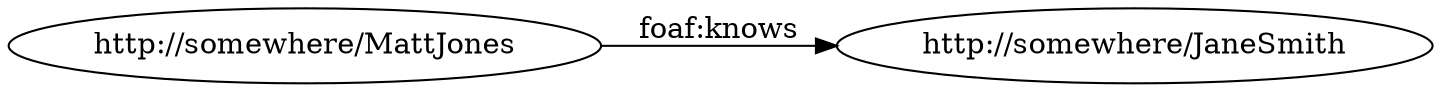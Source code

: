 digraph ar2dtool_diagram { 
rankdir=LR;
size="1501"
	"http://somewhere/MattJones" -> "http://somewhere/JaneSmith" [ label = "foaf:knows" ];

}
